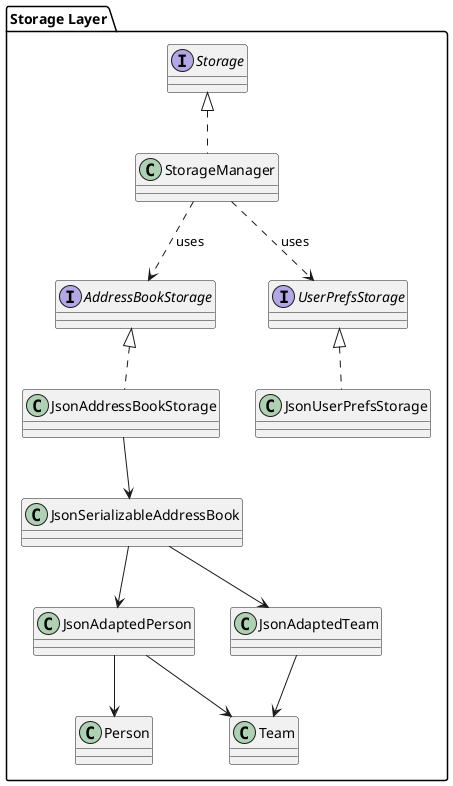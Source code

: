 @startuml

package "Storage Layer" as Storage{

    interface AddressBookStorage
    interface UserPrefsStorage
    interface Storage

    class JsonAddressBookStorage
    class JsonUserPrefsStorage
    class StorageManager

    class JsonSerializableAddressBook
    class JsonAdaptedPerson
    class JsonAdaptedTeam

    ' ===== Relationships =====

    StorageManager ..> AddressBookStorage : uses
    StorageManager ..> UserPrefsStorage : uses

    AddressBookStorage <|.. JsonAddressBookStorage
    UserPrefsStorage <|.. JsonUserPrefsStorage
    Storage <|.. StorageManager

    JsonAddressBookStorage --> JsonSerializableAddressBook
    JsonSerializableAddressBook --> JsonAdaptedPerson
    JsonSerializableAddressBook --> JsonAdaptedTeam

    JsonAdaptedPerson --> "Team"
    JsonAdaptedPerson --> "Person"
    JsonAdaptedTeam --> "Team"
}

@enduml
